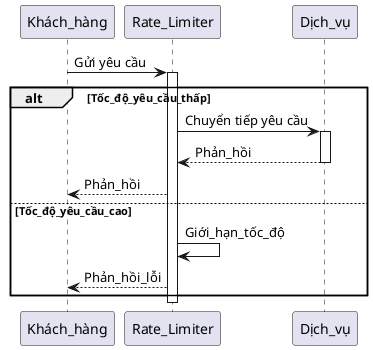 @startuml

participant Khách_hàng
participant Rate_Limiter
participant Dịch_vụ

Khách_hàng -> Rate_Limiter: Gửi yêu cầu
activate Rate_Limiter

alt Tốc_độ_yêu_cầu_thấp
    Rate_Limiter -> Dịch_vụ: Chuyển tiếp yêu cầu
    activate Dịch_vụ
    Dịch_vụ --> Rate_Limiter: Phản_hồi
    deactivate Dịch_vụ
    Rate_Limiter --> Khách_hàng: Phản_hồi
else Tốc_độ_yêu_cầu_cao
    Rate_Limiter -> Rate_Limiter: Giới_hạn_tốc_độ
    Rate_Limiter --> Khách_hàng: Phản_hồi_lỗi
end

deactivate Rate_Limiter

@enduml
